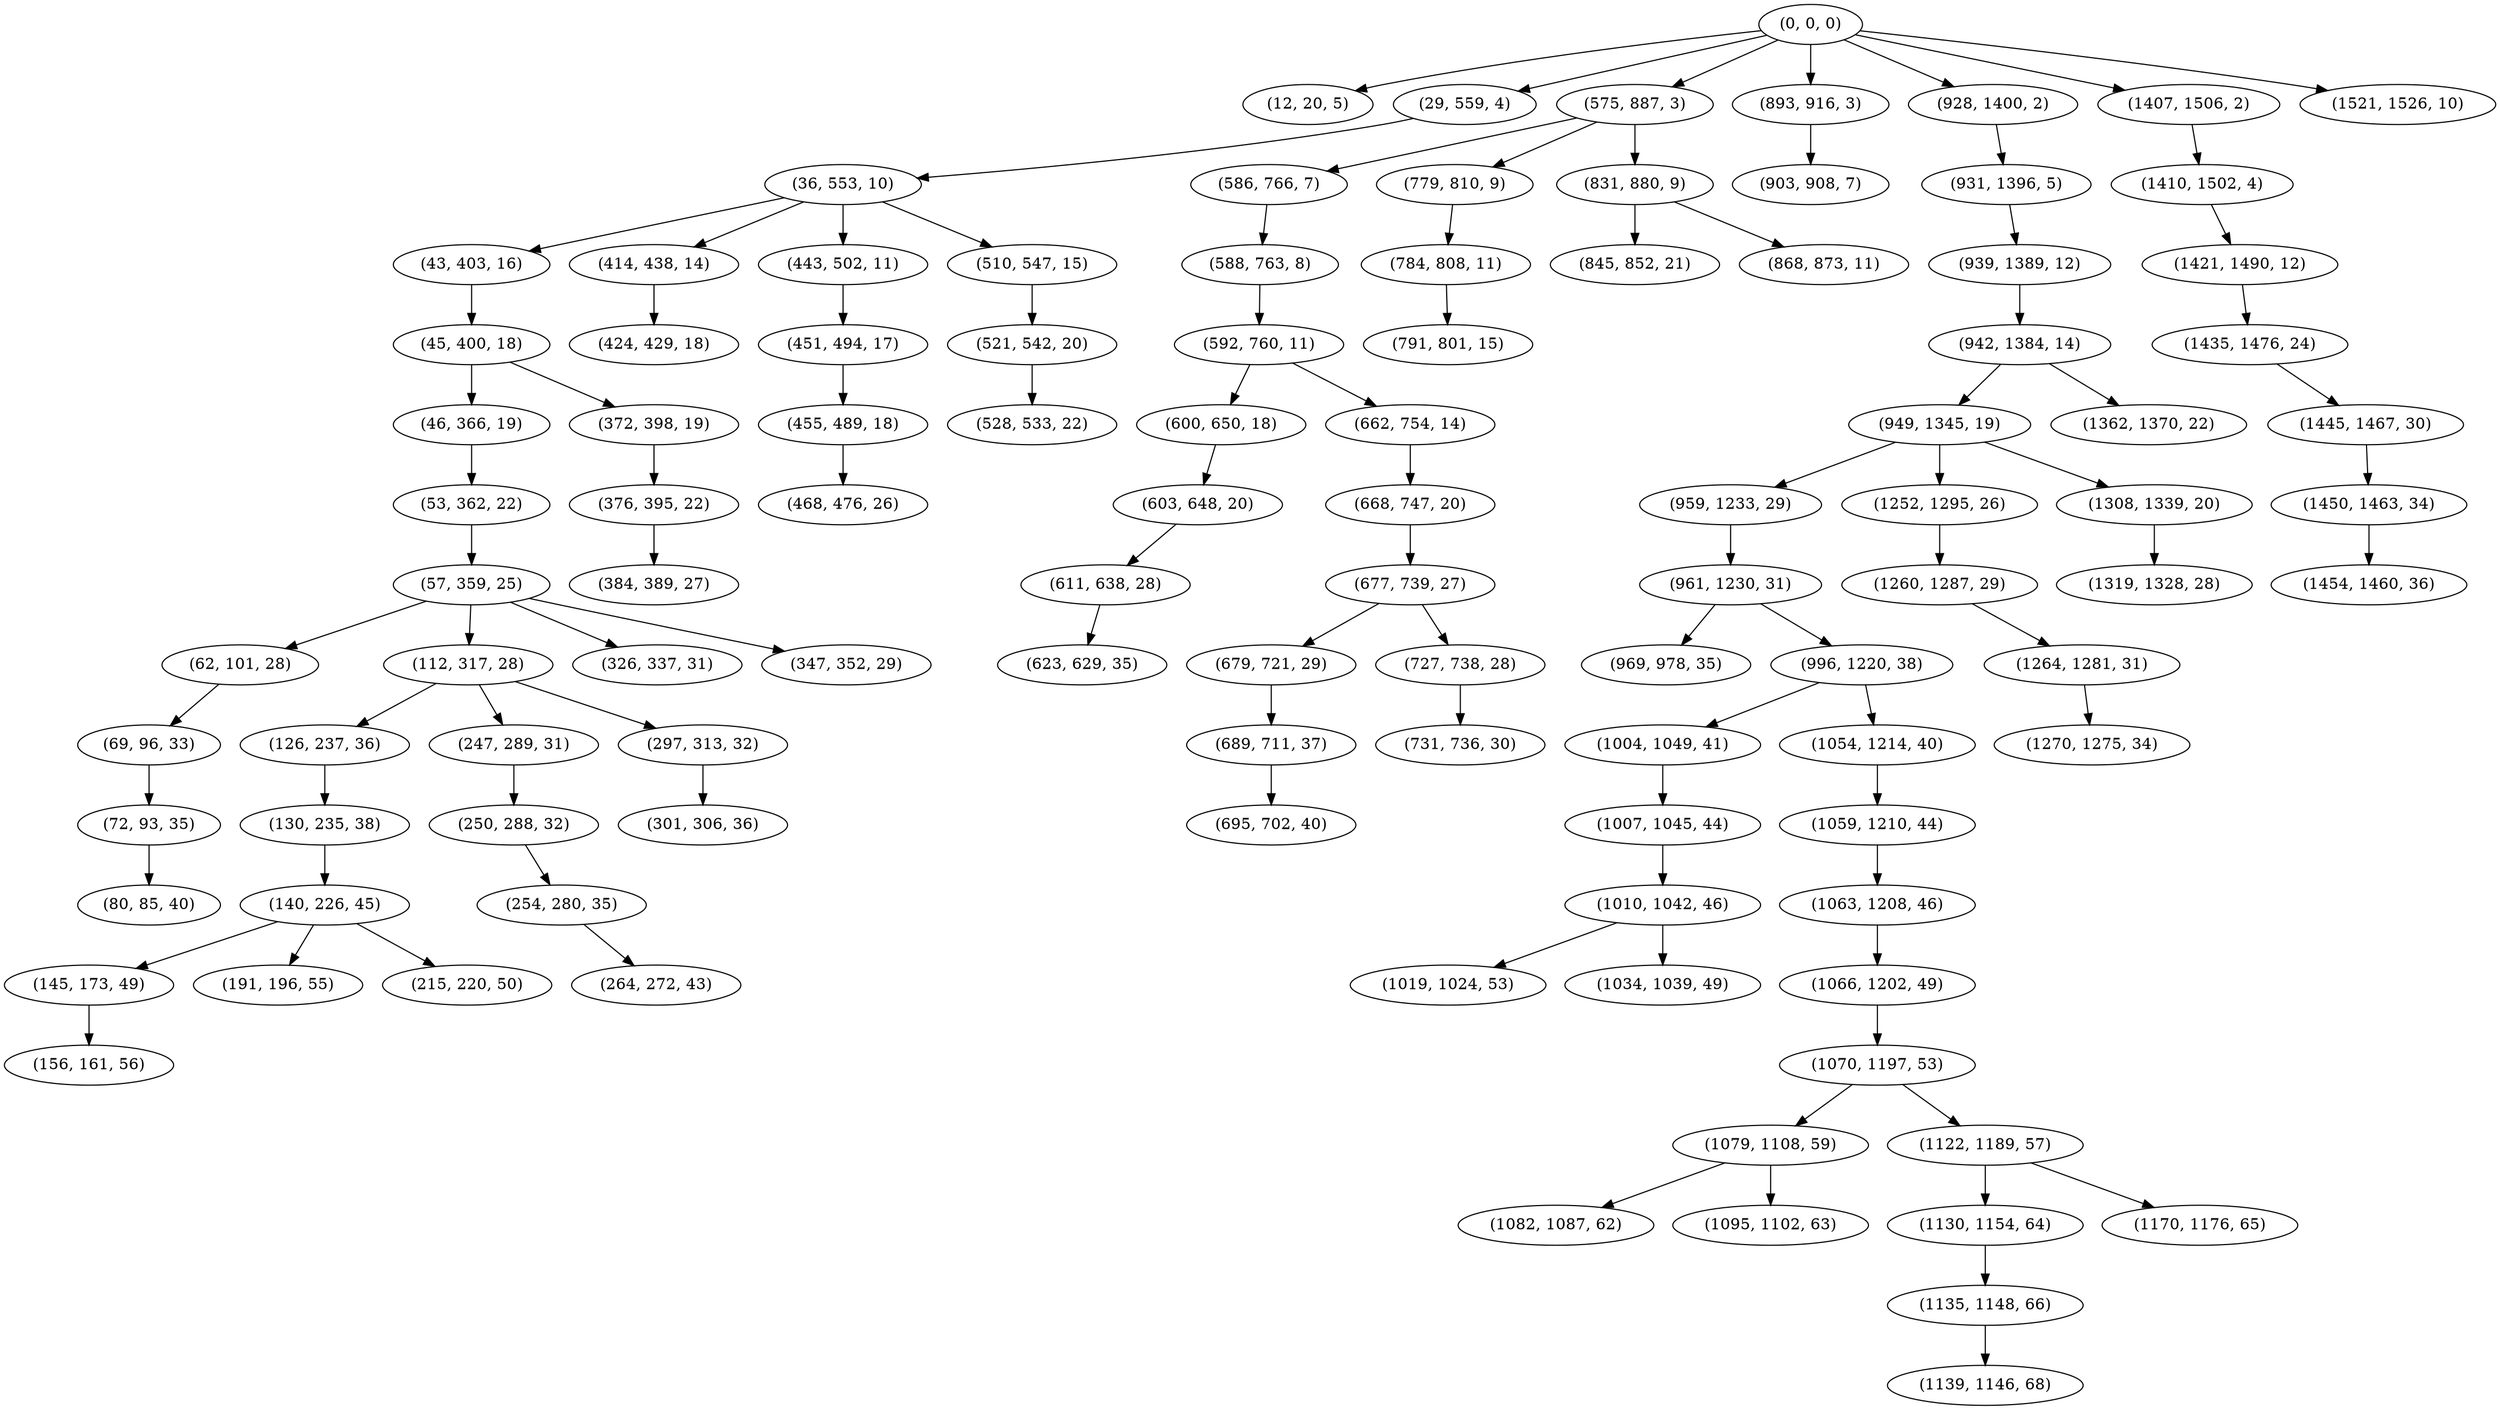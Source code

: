 digraph tree {
    "(0, 0, 0)";
    "(12, 20, 5)";
    "(29, 559, 4)";
    "(36, 553, 10)";
    "(43, 403, 16)";
    "(45, 400, 18)";
    "(46, 366, 19)";
    "(53, 362, 22)";
    "(57, 359, 25)";
    "(62, 101, 28)";
    "(69, 96, 33)";
    "(72, 93, 35)";
    "(80, 85, 40)";
    "(112, 317, 28)";
    "(126, 237, 36)";
    "(130, 235, 38)";
    "(140, 226, 45)";
    "(145, 173, 49)";
    "(156, 161, 56)";
    "(191, 196, 55)";
    "(215, 220, 50)";
    "(247, 289, 31)";
    "(250, 288, 32)";
    "(254, 280, 35)";
    "(264, 272, 43)";
    "(297, 313, 32)";
    "(301, 306, 36)";
    "(326, 337, 31)";
    "(347, 352, 29)";
    "(372, 398, 19)";
    "(376, 395, 22)";
    "(384, 389, 27)";
    "(414, 438, 14)";
    "(424, 429, 18)";
    "(443, 502, 11)";
    "(451, 494, 17)";
    "(455, 489, 18)";
    "(468, 476, 26)";
    "(510, 547, 15)";
    "(521, 542, 20)";
    "(528, 533, 22)";
    "(575, 887, 3)";
    "(586, 766, 7)";
    "(588, 763, 8)";
    "(592, 760, 11)";
    "(600, 650, 18)";
    "(603, 648, 20)";
    "(611, 638, 28)";
    "(623, 629, 35)";
    "(662, 754, 14)";
    "(668, 747, 20)";
    "(677, 739, 27)";
    "(679, 721, 29)";
    "(689, 711, 37)";
    "(695, 702, 40)";
    "(727, 738, 28)";
    "(731, 736, 30)";
    "(779, 810, 9)";
    "(784, 808, 11)";
    "(791, 801, 15)";
    "(831, 880, 9)";
    "(845, 852, 21)";
    "(868, 873, 11)";
    "(893, 916, 3)";
    "(903, 908, 7)";
    "(928, 1400, 2)";
    "(931, 1396, 5)";
    "(939, 1389, 12)";
    "(942, 1384, 14)";
    "(949, 1345, 19)";
    "(959, 1233, 29)";
    "(961, 1230, 31)";
    "(969, 978, 35)";
    "(996, 1220, 38)";
    "(1004, 1049, 41)";
    "(1007, 1045, 44)";
    "(1010, 1042, 46)";
    "(1019, 1024, 53)";
    "(1034, 1039, 49)";
    "(1054, 1214, 40)";
    "(1059, 1210, 44)";
    "(1063, 1208, 46)";
    "(1066, 1202, 49)";
    "(1070, 1197, 53)";
    "(1079, 1108, 59)";
    "(1082, 1087, 62)";
    "(1095, 1102, 63)";
    "(1122, 1189, 57)";
    "(1130, 1154, 64)";
    "(1135, 1148, 66)";
    "(1139, 1146, 68)";
    "(1170, 1176, 65)";
    "(1252, 1295, 26)";
    "(1260, 1287, 29)";
    "(1264, 1281, 31)";
    "(1270, 1275, 34)";
    "(1308, 1339, 20)";
    "(1319, 1328, 28)";
    "(1362, 1370, 22)";
    "(1407, 1506, 2)";
    "(1410, 1502, 4)";
    "(1421, 1490, 12)";
    "(1435, 1476, 24)";
    "(1445, 1467, 30)";
    "(1450, 1463, 34)";
    "(1454, 1460, 36)";
    "(1521, 1526, 10)";
    "(0, 0, 0)" -> "(12, 20, 5)";
    "(0, 0, 0)" -> "(29, 559, 4)";
    "(0, 0, 0)" -> "(575, 887, 3)";
    "(0, 0, 0)" -> "(893, 916, 3)";
    "(0, 0, 0)" -> "(928, 1400, 2)";
    "(0, 0, 0)" -> "(1407, 1506, 2)";
    "(0, 0, 0)" -> "(1521, 1526, 10)";
    "(29, 559, 4)" -> "(36, 553, 10)";
    "(36, 553, 10)" -> "(43, 403, 16)";
    "(36, 553, 10)" -> "(414, 438, 14)";
    "(36, 553, 10)" -> "(443, 502, 11)";
    "(36, 553, 10)" -> "(510, 547, 15)";
    "(43, 403, 16)" -> "(45, 400, 18)";
    "(45, 400, 18)" -> "(46, 366, 19)";
    "(45, 400, 18)" -> "(372, 398, 19)";
    "(46, 366, 19)" -> "(53, 362, 22)";
    "(53, 362, 22)" -> "(57, 359, 25)";
    "(57, 359, 25)" -> "(62, 101, 28)";
    "(57, 359, 25)" -> "(112, 317, 28)";
    "(57, 359, 25)" -> "(326, 337, 31)";
    "(57, 359, 25)" -> "(347, 352, 29)";
    "(62, 101, 28)" -> "(69, 96, 33)";
    "(69, 96, 33)" -> "(72, 93, 35)";
    "(72, 93, 35)" -> "(80, 85, 40)";
    "(112, 317, 28)" -> "(126, 237, 36)";
    "(112, 317, 28)" -> "(247, 289, 31)";
    "(112, 317, 28)" -> "(297, 313, 32)";
    "(126, 237, 36)" -> "(130, 235, 38)";
    "(130, 235, 38)" -> "(140, 226, 45)";
    "(140, 226, 45)" -> "(145, 173, 49)";
    "(140, 226, 45)" -> "(191, 196, 55)";
    "(140, 226, 45)" -> "(215, 220, 50)";
    "(145, 173, 49)" -> "(156, 161, 56)";
    "(247, 289, 31)" -> "(250, 288, 32)";
    "(250, 288, 32)" -> "(254, 280, 35)";
    "(254, 280, 35)" -> "(264, 272, 43)";
    "(297, 313, 32)" -> "(301, 306, 36)";
    "(372, 398, 19)" -> "(376, 395, 22)";
    "(376, 395, 22)" -> "(384, 389, 27)";
    "(414, 438, 14)" -> "(424, 429, 18)";
    "(443, 502, 11)" -> "(451, 494, 17)";
    "(451, 494, 17)" -> "(455, 489, 18)";
    "(455, 489, 18)" -> "(468, 476, 26)";
    "(510, 547, 15)" -> "(521, 542, 20)";
    "(521, 542, 20)" -> "(528, 533, 22)";
    "(575, 887, 3)" -> "(586, 766, 7)";
    "(575, 887, 3)" -> "(779, 810, 9)";
    "(575, 887, 3)" -> "(831, 880, 9)";
    "(586, 766, 7)" -> "(588, 763, 8)";
    "(588, 763, 8)" -> "(592, 760, 11)";
    "(592, 760, 11)" -> "(600, 650, 18)";
    "(592, 760, 11)" -> "(662, 754, 14)";
    "(600, 650, 18)" -> "(603, 648, 20)";
    "(603, 648, 20)" -> "(611, 638, 28)";
    "(611, 638, 28)" -> "(623, 629, 35)";
    "(662, 754, 14)" -> "(668, 747, 20)";
    "(668, 747, 20)" -> "(677, 739, 27)";
    "(677, 739, 27)" -> "(679, 721, 29)";
    "(677, 739, 27)" -> "(727, 738, 28)";
    "(679, 721, 29)" -> "(689, 711, 37)";
    "(689, 711, 37)" -> "(695, 702, 40)";
    "(727, 738, 28)" -> "(731, 736, 30)";
    "(779, 810, 9)" -> "(784, 808, 11)";
    "(784, 808, 11)" -> "(791, 801, 15)";
    "(831, 880, 9)" -> "(845, 852, 21)";
    "(831, 880, 9)" -> "(868, 873, 11)";
    "(893, 916, 3)" -> "(903, 908, 7)";
    "(928, 1400, 2)" -> "(931, 1396, 5)";
    "(931, 1396, 5)" -> "(939, 1389, 12)";
    "(939, 1389, 12)" -> "(942, 1384, 14)";
    "(942, 1384, 14)" -> "(949, 1345, 19)";
    "(942, 1384, 14)" -> "(1362, 1370, 22)";
    "(949, 1345, 19)" -> "(959, 1233, 29)";
    "(949, 1345, 19)" -> "(1252, 1295, 26)";
    "(949, 1345, 19)" -> "(1308, 1339, 20)";
    "(959, 1233, 29)" -> "(961, 1230, 31)";
    "(961, 1230, 31)" -> "(969, 978, 35)";
    "(961, 1230, 31)" -> "(996, 1220, 38)";
    "(996, 1220, 38)" -> "(1004, 1049, 41)";
    "(996, 1220, 38)" -> "(1054, 1214, 40)";
    "(1004, 1049, 41)" -> "(1007, 1045, 44)";
    "(1007, 1045, 44)" -> "(1010, 1042, 46)";
    "(1010, 1042, 46)" -> "(1019, 1024, 53)";
    "(1010, 1042, 46)" -> "(1034, 1039, 49)";
    "(1054, 1214, 40)" -> "(1059, 1210, 44)";
    "(1059, 1210, 44)" -> "(1063, 1208, 46)";
    "(1063, 1208, 46)" -> "(1066, 1202, 49)";
    "(1066, 1202, 49)" -> "(1070, 1197, 53)";
    "(1070, 1197, 53)" -> "(1079, 1108, 59)";
    "(1070, 1197, 53)" -> "(1122, 1189, 57)";
    "(1079, 1108, 59)" -> "(1082, 1087, 62)";
    "(1079, 1108, 59)" -> "(1095, 1102, 63)";
    "(1122, 1189, 57)" -> "(1130, 1154, 64)";
    "(1122, 1189, 57)" -> "(1170, 1176, 65)";
    "(1130, 1154, 64)" -> "(1135, 1148, 66)";
    "(1135, 1148, 66)" -> "(1139, 1146, 68)";
    "(1252, 1295, 26)" -> "(1260, 1287, 29)";
    "(1260, 1287, 29)" -> "(1264, 1281, 31)";
    "(1264, 1281, 31)" -> "(1270, 1275, 34)";
    "(1308, 1339, 20)" -> "(1319, 1328, 28)";
    "(1407, 1506, 2)" -> "(1410, 1502, 4)";
    "(1410, 1502, 4)" -> "(1421, 1490, 12)";
    "(1421, 1490, 12)" -> "(1435, 1476, 24)";
    "(1435, 1476, 24)" -> "(1445, 1467, 30)";
    "(1445, 1467, 30)" -> "(1450, 1463, 34)";
    "(1450, 1463, 34)" -> "(1454, 1460, 36)";
}
